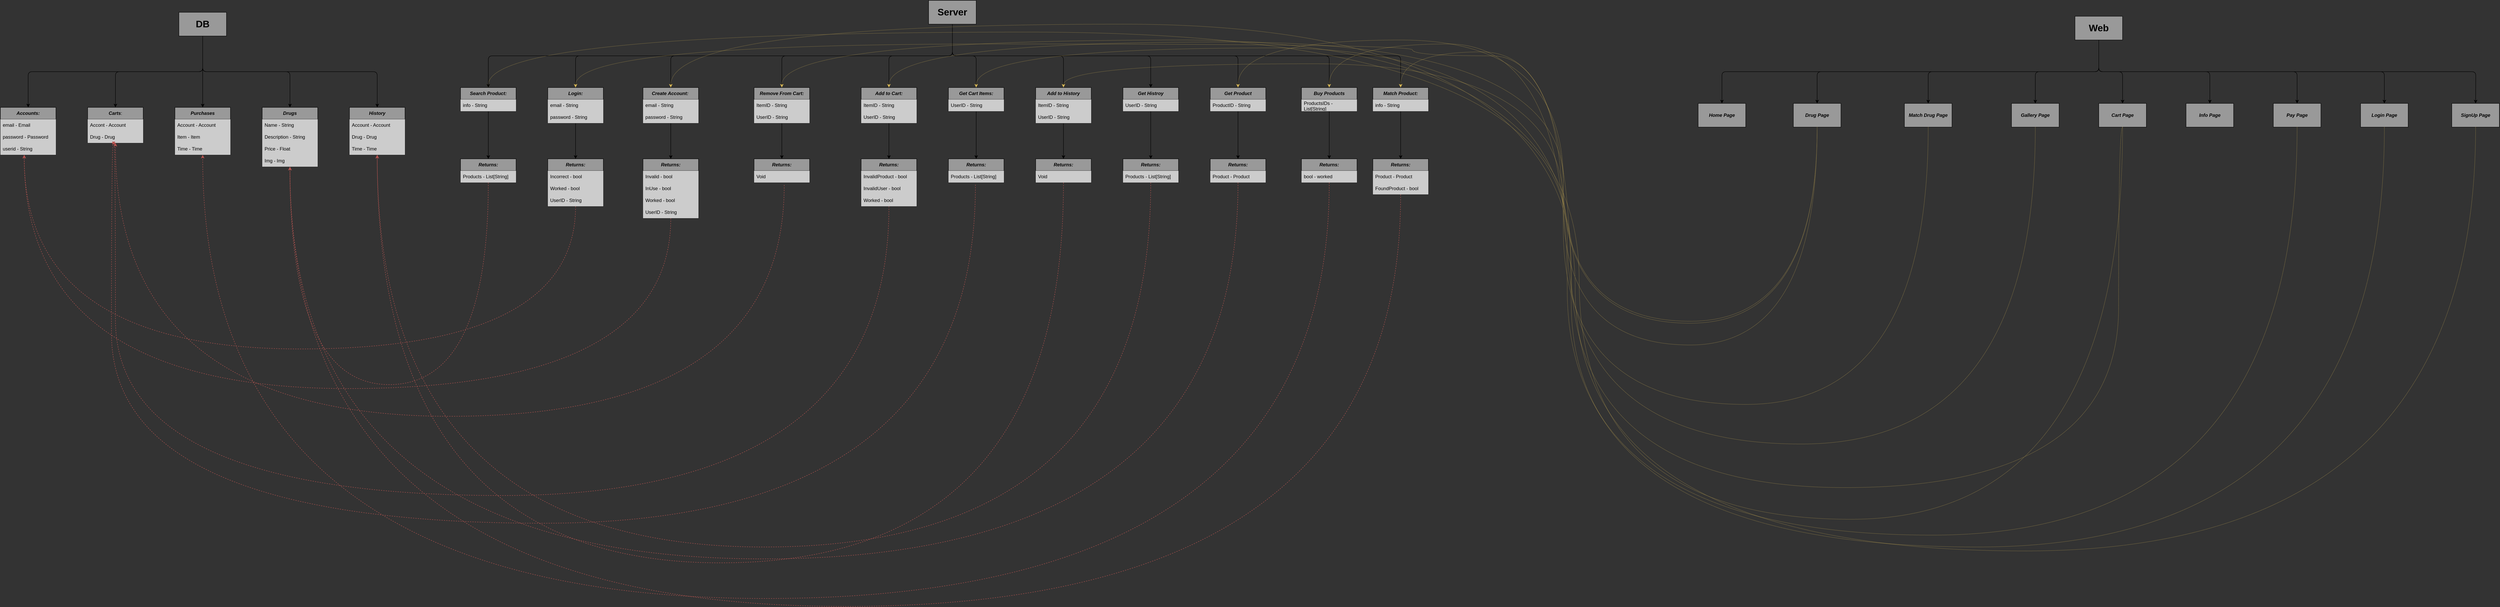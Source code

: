 <mxfile>
    <diagram id="8Sc09e7jmbgoqr3F-YoG" name="Page-1">
        <mxGraphModel dx="9307" dy="5593" grid="1" gridSize="10" guides="1" tooltips="1" connect="1" arrows="1" fold="1" page="0" pageScale="1" pageWidth="850" pageHeight="1100" background="#333333" math="0" shadow="0">
            <root>
                <mxCell id="0"/>
                <mxCell id="1" parent="0"/>
                <mxCell id="7" value="&lt;h1&gt;DB&lt;/h1&gt;" style="rounded=0;whiteSpace=wrap;html=1;fillColor=#999999;" vertex="1" parent="1">
                    <mxGeometry x="-530" y="-150" width="120" height="60" as="geometry"/>
                </mxCell>
                <mxCell id="8" value="" style="endArrow=classic;html=1;exitX=0.5;exitY=1;exitDx=0;exitDy=0;entryX=0.5;entryY=0;entryDx=0;entryDy=0;edgeStyle=orthogonalEdgeStyle;" edge="1" parent="1" source="7" target="21">
                    <mxGeometry width="50" height="50" relative="1" as="geometry">
                        <mxPoint x="-310" y="10" as="sourcePoint"/>
                        <mxPoint x="-30" y="90" as="targetPoint"/>
                    </mxGeometry>
                </mxCell>
                <mxCell id="10" value="" style="endArrow=classic;html=1;exitX=0.5;exitY=1;exitDx=0;exitDy=0;entryX=0.5;entryY=0;entryDx=0;entryDy=0;" edge="1" parent="1" source="7" target="29">
                    <mxGeometry width="50" height="50" relative="1" as="geometry">
                        <mxPoint x="-310" y="10" as="sourcePoint"/>
                        <mxPoint x="-470" y="90" as="targetPoint"/>
                    </mxGeometry>
                </mxCell>
                <mxCell id="11" value="" style="endArrow=classic;html=1;exitX=0.5;exitY=1;exitDx=0;exitDy=0;entryX=0.5;entryY=0;entryDx=0;entryDy=0;edgeStyle=orthogonalEdgeStyle;" edge="1" parent="1" source="7" target="33">
                    <mxGeometry width="50" height="50" relative="1" as="geometry">
                        <mxPoint x="-310" y="10" as="sourcePoint"/>
                        <mxPoint x="-690" y="90" as="targetPoint"/>
                    </mxGeometry>
                </mxCell>
                <mxCell id="12" value="" style="endArrow=classic;html=1;entryX=0.5;entryY=0;entryDx=0;entryDy=0;exitX=0.5;exitY=1;exitDx=0;exitDy=0;edgeStyle=orthogonalEdgeStyle;" edge="1" parent="1" source="7" target="17">
                    <mxGeometry width="50" height="50" relative="1" as="geometry">
                        <mxPoint x="-310" y="10" as="sourcePoint"/>
                        <mxPoint x="-910" y="90" as="targetPoint"/>
                    </mxGeometry>
                </mxCell>
                <mxCell id="17" value="&lt;b&gt;&lt;i&gt;Accounts:&lt;/i&gt;&lt;/b&gt;" style="swimlane;fontStyle=0;childLayout=stackLayout;horizontal=1;startSize=30;horizontalStack=0;resizeParent=1;resizeParentMax=0;resizeLast=0;collapsible=1;marginBottom=0;whiteSpace=wrap;html=1;fillColor=#999999;" vertex="1" parent="1">
                    <mxGeometry x="-980" y="90" width="140" height="120" as="geometry"/>
                </mxCell>
                <mxCell id="18" value="email - Email" style="text;strokeColor=none;fillColor=#CCCCCC;align=left;verticalAlign=middle;spacingLeft=4;spacingRight=4;overflow=hidden;points=[[0,0.5],[1,0.5]];portConstraint=eastwest;rotatable=0;whiteSpace=wrap;html=1;" vertex="1" parent="17">
                    <mxGeometry y="30" width="140" height="30" as="geometry"/>
                </mxCell>
                <mxCell id="19" value="password - Password" style="text;strokeColor=none;fillColor=#CCCCCC;align=left;verticalAlign=middle;spacingLeft=4;spacingRight=4;overflow=hidden;points=[[0,0.5],[1,0.5]];portConstraint=eastwest;rotatable=0;whiteSpace=wrap;html=1;" vertex="1" parent="17">
                    <mxGeometry y="60" width="140" height="30" as="geometry"/>
                </mxCell>
                <mxCell id="71" value="userid - String" style="text;strokeColor=none;fillColor=#CCCCCC;align=left;verticalAlign=middle;spacingLeft=4;spacingRight=4;overflow=hidden;points=[[0,0.5],[1,0.5]];portConstraint=eastwest;rotatable=0;whiteSpace=wrap;html=1;" vertex="1" parent="17">
                    <mxGeometry y="90" width="140" height="30" as="geometry"/>
                </mxCell>
                <mxCell id="21" value="&lt;b&gt;&lt;i&gt;History&lt;/i&gt;&lt;/b&gt;" style="swimlane;fontStyle=0;childLayout=stackLayout;horizontal=1;startSize=30;horizontalStack=0;resizeParent=1;resizeParentMax=0;resizeLast=0;collapsible=1;marginBottom=0;whiteSpace=wrap;html=1;fillColor=#999999;" vertex="1" parent="1">
                    <mxGeometry x="-100" y="90" width="140" height="120" as="geometry"/>
                </mxCell>
                <mxCell id="22" value="Account - Account" style="text;strokeColor=none;fillColor=#CCCCCC;align=left;verticalAlign=middle;spacingLeft=4;spacingRight=4;overflow=hidden;points=[[0,0.5],[1,0.5]];portConstraint=eastwest;rotatable=0;whiteSpace=wrap;html=1;" vertex="1" parent="21">
                    <mxGeometry y="30" width="140" height="30" as="geometry"/>
                </mxCell>
                <mxCell id="23" value="Drug - Drug" style="text;strokeColor=none;fillColor=#CCCCCC;align=left;verticalAlign=middle;spacingLeft=4;spacingRight=4;overflow=hidden;points=[[0,0.5],[1,0.5]];portConstraint=eastwest;rotatable=0;whiteSpace=wrap;html=1;" vertex="1" parent="21">
                    <mxGeometry y="60" width="140" height="30" as="geometry"/>
                </mxCell>
                <mxCell id="24" value="Time - Time" style="text;strokeColor=none;fillColor=#CCCCCC;align=left;verticalAlign=middle;spacingLeft=4;spacingRight=4;overflow=hidden;points=[[0,0.5],[1,0.5]];portConstraint=eastwest;rotatable=0;whiteSpace=wrap;html=1;" vertex="1" parent="21">
                    <mxGeometry y="90" width="140" height="30" as="geometry"/>
                </mxCell>
                <mxCell id="29" value="&lt;b&gt;&lt;i&gt;Purchases&lt;/i&gt;&lt;/b&gt;" style="swimlane;fontStyle=0;childLayout=stackLayout;horizontal=1;startSize=30;horizontalStack=0;resizeParent=1;resizeParentMax=0;resizeLast=0;collapsible=1;marginBottom=0;whiteSpace=wrap;html=1;fillColor=#999999;" vertex="1" parent="1">
                    <mxGeometry x="-540" y="90" width="140" height="120" as="geometry"/>
                </mxCell>
                <mxCell id="30" value="Account - Account" style="text;strokeColor=none;fillColor=#CCCCCC;align=left;verticalAlign=middle;spacingLeft=4;spacingRight=4;overflow=hidden;points=[[0,0.5],[1,0.5]];portConstraint=eastwest;rotatable=0;whiteSpace=wrap;html=1;" vertex="1" parent="29">
                    <mxGeometry y="30" width="140" height="30" as="geometry"/>
                </mxCell>
                <mxCell id="31" value="Item - Item" style="text;strokeColor=none;fillColor=#CCCCCC;align=left;verticalAlign=middle;spacingLeft=4;spacingRight=4;overflow=hidden;points=[[0,0.5],[1,0.5]];portConstraint=eastwest;rotatable=0;whiteSpace=wrap;html=1;" vertex="1" parent="29">
                    <mxGeometry y="60" width="140" height="30" as="geometry"/>
                </mxCell>
                <mxCell id="32" value="Time - Time" style="text;strokeColor=none;fillColor=#CCCCCC;align=left;verticalAlign=middle;spacingLeft=4;spacingRight=4;overflow=hidden;points=[[0,0.5],[1,0.5]];portConstraint=eastwest;rotatable=0;whiteSpace=wrap;html=1;" vertex="1" parent="29">
                    <mxGeometry y="90" width="140" height="30" as="geometry"/>
                </mxCell>
                <mxCell id="33" value="&lt;b&gt;&lt;i&gt;Carts&lt;/i&gt;&lt;/b&gt;:" style="swimlane;fontStyle=0;childLayout=stackLayout;horizontal=1;startSize=30;horizontalStack=0;resizeParent=1;resizeParentMax=0;resizeLast=0;collapsible=1;marginBottom=0;whiteSpace=wrap;html=1;fillColor=#999999;" vertex="1" parent="1">
                    <mxGeometry x="-760" y="90" width="140" height="90" as="geometry"/>
                </mxCell>
                <mxCell id="34" value="Accont - Account" style="text;strokeColor=none;fillColor=#CCCCCC;align=left;verticalAlign=middle;spacingLeft=4;spacingRight=4;overflow=hidden;points=[[0,0.5],[1,0.5]];portConstraint=eastwest;rotatable=0;whiteSpace=wrap;html=1;" vertex="1" parent="33">
                    <mxGeometry y="30" width="140" height="30" as="geometry"/>
                </mxCell>
                <mxCell id="35" value="Drug - Drug" style="text;strokeColor=none;fillColor=#CCCCCC;align=left;verticalAlign=middle;spacingLeft=4;spacingRight=4;overflow=hidden;points=[[0,0.5],[1,0.5]];portConstraint=eastwest;rotatable=0;whiteSpace=wrap;html=1;" vertex="1" parent="33">
                    <mxGeometry y="60" width="140" height="30" as="geometry"/>
                </mxCell>
                <mxCell id="37" value="" style="endArrow=classic;html=1;exitX=0.5;exitY=1;exitDx=0;exitDy=0;entryX=0.5;entryY=0;entryDx=0;entryDy=0;edgeStyle=orthogonalEdgeStyle;" edge="1" parent="1" source="7" target="25">
                    <mxGeometry width="50" height="50" relative="1" as="geometry">
                        <mxPoint x="-470" y="-90" as="sourcePoint"/>
                        <mxPoint x="-250" y="90" as="targetPoint"/>
                    </mxGeometry>
                </mxCell>
                <mxCell id="25" value="&lt;b&gt;&lt;i&gt;Drugs&lt;/i&gt;&lt;/b&gt;" style="swimlane;fontStyle=0;childLayout=stackLayout;horizontal=1;startSize=30;horizontalStack=0;resizeParent=1;resizeParentMax=0;resizeLast=0;collapsible=1;marginBottom=0;whiteSpace=wrap;html=1;fillColor=#999999;" vertex="1" parent="1">
                    <mxGeometry x="-320" y="90" width="140" height="150" as="geometry"/>
                </mxCell>
                <mxCell id="26" value="Name - String" style="text;strokeColor=none;fillColor=#CCCCCC;align=left;verticalAlign=middle;spacingLeft=4;spacingRight=4;overflow=hidden;points=[[0,0.5],[1,0.5]];portConstraint=eastwest;rotatable=0;whiteSpace=wrap;html=1;" vertex="1" parent="25">
                    <mxGeometry y="30" width="140" height="30" as="geometry"/>
                </mxCell>
                <mxCell id="38" value="Description - String" style="text;strokeColor=none;fillColor=#CCCCCC;align=left;verticalAlign=middle;spacingLeft=4;spacingRight=4;overflow=hidden;points=[[0,0.5],[1,0.5]];portConstraint=eastwest;rotatable=0;whiteSpace=wrap;html=1;" vertex="1" parent="25">
                    <mxGeometry y="60" width="140" height="30" as="geometry"/>
                </mxCell>
                <mxCell id="27" value="Price - Float" style="text;strokeColor=none;fillColor=#CCCCCC;align=left;verticalAlign=middle;spacingLeft=4;spacingRight=4;overflow=hidden;points=[[0,0.5],[1,0.5]];portConstraint=eastwest;rotatable=0;whiteSpace=wrap;html=1;" vertex="1" parent="25">
                    <mxGeometry y="90" width="140" height="30" as="geometry"/>
                </mxCell>
                <mxCell id="28" value="Img - Img" style="text;strokeColor=none;fillColor=#CCCCCC;align=left;verticalAlign=middle;spacingLeft=4;spacingRight=4;overflow=hidden;points=[[0,0.5],[1,0.5]];portConstraint=eastwest;rotatable=0;whiteSpace=wrap;html=1;" vertex="1" parent="25">
                    <mxGeometry y="120" width="140" height="30" as="geometry"/>
                </mxCell>
                <mxCell id="39" value="&lt;h1&gt;Server&lt;/h1&gt;" style="rounded=0;whiteSpace=wrap;html=1;fillColor=#999999;" vertex="1" parent="1">
                    <mxGeometry x="1360" y="-180" width="120" height="60" as="geometry"/>
                </mxCell>
                <mxCell id="40" value="" style="endArrow=classic;html=1;exitX=0.5;exitY=1;exitDx=0;exitDy=0;entryX=0.5;entryY=0;entryDx=0;entryDy=0;edgeStyle=orthogonalEdgeStyle;entryPerimeter=0;" edge="1" parent="1" source="39" target="118">
                    <mxGeometry width="50" height="50" relative="1" as="geometry">
                        <mxPoint x="1580" y="-20" as="sourcePoint"/>
                        <mxPoint x="1860" y="60" as="targetPoint"/>
                    </mxGeometry>
                </mxCell>
                <mxCell id="41" value="" style="endArrow=classic;html=1;exitX=0.5;exitY=1;exitDx=0;exitDy=0;entryX=0.5;entryY=0;entryDx=0;entryDy=0;edgeStyle=orthogonalEdgeStyle;" edge="1" parent="1" source="39" target="51">
                    <mxGeometry width="50" height="50" relative="1" as="geometry">
                        <mxPoint x="1580" y="-20" as="sourcePoint"/>
                        <mxPoint x="1420" y="60" as="targetPoint"/>
                    </mxGeometry>
                </mxCell>
                <mxCell id="42" value="" style="endArrow=classic;html=1;exitX=0.5;exitY=1;exitDx=0;exitDy=0;entryX=0.5;entryY=0;entryDx=0;entryDy=0;edgeStyle=orthogonalEdgeStyle;" edge="1" parent="1" source="39" target="55">
                    <mxGeometry width="50" height="50" relative="1" as="geometry">
                        <mxPoint x="1580" y="-20" as="sourcePoint"/>
                        <mxPoint x="1200" y="60" as="targetPoint"/>
                    </mxGeometry>
                </mxCell>
                <mxCell id="43" value="" style="endArrow=classic;html=1;entryX=0.5;entryY=0;entryDx=0;entryDy=0;exitX=0.5;exitY=1;exitDx=0;exitDy=0;edgeStyle=orthogonalEdgeStyle;" edge="1" parent="1" source="39" target="44">
                    <mxGeometry width="50" height="50" relative="1" as="geometry">
                        <mxPoint x="1580" y="-20" as="sourcePoint"/>
                        <mxPoint x="980" y="60" as="targetPoint"/>
                    </mxGeometry>
                </mxCell>
                <mxCell id="44" value="&lt;b&gt;&lt;i&gt;Login:&lt;/i&gt;&lt;/b&gt;" style="swimlane;fontStyle=0;childLayout=stackLayout;horizontal=1;startSize=30;horizontalStack=0;resizeParent=1;resizeParentMax=0;resizeLast=0;collapsible=1;marginBottom=0;whiteSpace=wrap;html=1;fillColor=#999999;" vertex="1" parent="1">
                    <mxGeometry x="400" y="40" width="140" height="90" as="geometry"/>
                </mxCell>
                <mxCell id="45" value="email -&amp;nbsp;&lt;span style=&quot;color: rgb(0, 0, 0);&quot;&gt;String&lt;/span&gt;" style="text;strokeColor=none;fillColor=#CCCCCC;align=left;verticalAlign=middle;spacingLeft=4;spacingRight=4;overflow=hidden;points=[[0,0.5],[1,0.5]];portConstraint=eastwest;rotatable=0;whiteSpace=wrap;html=1;" vertex="1" parent="44">
                    <mxGeometry y="30" width="140" height="30" as="geometry"/>
                </mxCell>
                <mxCell id="46" value="password -&amp;nbsp;&lt;span style=&quot;color: rgb(0, 0, 0);&quot;&gt;String&lt;/span&gt;" style="text;strokeColor=none;fillColor=#CCCCCC;align=left;verticalAlign=middle;spacingLeft=4;spacingRight=4;overflow=hidden;points=[[0,0.5],[1,0.5]];portConstraint=eastwest;rotatable=0;whiteSpace=wrap;html=1;" vertex="1" parent="44">
                    <mxGeometry y="60" width="140" height="30" as="geometry"/>
                </mxCell>
                <mxCell id="51" value="&lt;b&gt;&lt;i&gt;Add to Cart:&lt;/i&gt;&lt;/b&gt;" style="swimlane;fontStyle=0;childLayout=stackLayout;horizontal=1;startSize=30;horizontalStack=0;resizeParent=1;resizeParentMax=0;resizeLast=0;collapsible=1;marginBottom=0;whiteSpace=wrap;html=1;fillColor=#999999;" vertex="1" parent="1">
                    <mxGeometry x="1190" y="40" width="140" height="90" as="geometry"/>
                </mxCell>
                <mxCell id="52" value="ItemID - String" style="text;strokeColor=none;fillColor=#CCCCCC;align=left;verticalAlign=middle;spacingLeft=4;spacingRight=4;overflow=hidden;points=[[0,0.5],[1,0.5]];portConstraint=eastwest;rotatable=0;whiteSpace=wrap;html=1;" vertex="1" parent="51">
                    <mxGeometry y="30" width="140" height="30" as="geometry"/>
                </mxCell>
                <mxCell id="53" value="UserID -&amp;nbsp;&lt;span style=&quot;color: rgb(0, 0, 0);&quot;&gt;String&lt;/span&gt;" style="text;strokeColor=none;fillColor=#CCCCCC;align=left;verticalAlign=middle;spacingLeft=4;spacingRight=4;overflow=hidden;points=[[0,0.5],[1,0.5]];portConstraint=eastwest;rotatable=0;whiteSpace=wrap;html=1;" vertex="1" parent="51">
                    <mxGeometry y="60" width="140" height="30" as="geometry"/>
                </mxCell>
                <mxCell id="65" value="" style="edgeStyle=none;html=1;entryX=0.5;entryY=0;entryDx=0;entryDy=0;" edge="1" parent="1" source="55" target="66">
                    <mxGeometry relative="1" as="geometry">
                        <mxPoint x="690" y="230" as="targetPoint"/>
                    </mxGeometry>
                </mxCell>
                <mxCell id="55" value="&lt;b&gt;&lt;i&gt;Create Account:&amp;nbsp;&lt;br&gt;&lt;/i&gt;&lt;/b&gt;" style="swimlane;fontStyle=0;childLayout=stackLayout;horizontal=1;startSize=30;horizontalStack=0;resizeParent=1;resizeParentMax=0;resizeLast=0;collapsible=1;marginBottom=0;whiteSpace=wrap;html=1;fillColor=#999999;" vertex="1" parent="1">
                    <mxGeometry x="640" y="40" width="140" height="90" as="geometry"/>
                </mxCell>
                <mxCell id="56" value="email -&amp;nbsp;&lt;span style=&quot;color: rgb(0, 0, 0);&quot;&gt;String&lt;/span&gt;" style="text;strokeColor=none;fillColor=#CCCCCC;align=left;verticalAlign=middle;spacingLeft=4;spacingRight=4;overflow=hidden;points=[[0,0.5],[1,0.5]];portConstraint=eastwest;rotatable=0;whiteSpace=wrap;html=1;" vertex="1" parent="55">
                    <mxGeometry y="30" width="140" height="30" as="geometry"/>
                </mxCell>
                <mxCell id="57" value="password -&amp;nbsp;&lt;span style=&quot;color: rgb(0, 0, 0);&quot;&gt;String&lt;/span&gt;" style="text;strokeColor=none;fillColor=#CCCCCC;align=left;verticalAlign=middle;spacingLeft=4;spacingRight=4;overflow=hidden;points=[[0,0.5],[1,0.5]];portConstraint=eastwest;rotatable=0;whiteSpace=wrap;html=1;" vertex="1" parent="55">
                    <mxGeometry y="60" width="140" height="30" as="geometry"/>
                </mxCell>
                <mxCell id="58" value="" style="endArrow=classic;html=1;exitX=0.5;exitY=1;exitDx=0;exitDy=0;entryX=0.5;entryY=0;entryDx=0;entryDy=0;edgeStyle=orthogonalEdgeStyle;" edge="1" parent="1" source="39" target="84">
                    <mxGeometry width="50" height="50" relative="1" as="geometry">
                        <mxPoint x="1420" y="-120" as="sourcePoint"/>
                        <mxPoint x="1640" y="60" as="targetPoint"/>
                    </mxGeometry>
                </mxCell>
                <mxCell id="66" value="&lt;b&gt;&lt;i&gt;Returns:&lt;br&gt;&lt;/i&gt;&lt;/b&gt;" style="swimlane;fontStyle=0;childLayout=stackLayout;horizontal=1;startSize=30;horizontalStack=0;resizeParent=1;resizeParentMax=0;resizeLast=0;collapsible=1;marginBottom=0;whiteSpace=wrap;html=1;fillColor=#999999;" vertex="1" parent="1">
                    <mxGeometry x="640" y="220" width="140" height="150" as="geometry"/>
                </mxCell>
                <mxCell id="68" value="Invalid - bool" style="text;strokeColor=none;fillColor=#CCCCCC;align=left;verticalAlign=middle;spacingLeft=4;spacingRight=4;overflow=hidden;points=[[0,0.5],[1,0.5]];portConstraint=eastwest;rotatable=0;whiteSpace=wrap;html=1;" vertex="1" parent="66">
                    <mxGeometry y="30" width="140" height="30" as="geometry"/>
                </mxCell>
                <mxCell id="69" value="InUse - bool" style="text;strokeColor=none;fillColor=#CCCCCC;align=left;verticalAlign=middle;spacingLeft=4;spacingRight=4;overflow=hidden;points=[[0,0.5],[1,0.5]];portConstraint=eastwest;rotatable=0;whiteSpace=wrap;html=1;" vertex="1" parent="66">
                    <mxGeometry y="60" width="140" height="30" as="geometry"/>
                </mxCell>
                <mxCell id="67" value="Worked - bool" style="text;strokeColor=none;fillColor=#CCCCCC;align=left;verticalAlign=middle;spacingLeft=4;spacingRight=4;overflow=hidden;points=[[0,0.5],[1,0.5]];portConstraint=eastwest;rotatable=0;whiteSpace=wrap;html=1;" vertex="1" parent="66">
                    <mxGeometry y="90" width="140" height="30" as="geometry"/>
                </mxCell>
                <mxCell id="70" value="&lt;font style=&quot;color: rgb(0, 0, 0);&quot;&gt;UserID&lt;span style=&quot;background-color: transparent;&quot;&gt;&amp;nbsp;- String&lt;/span&gt;&lt;/font&gt;" style="text;strokeColor=none;fillColor=#CCCCCC;align=left;verticalAlign=middle;spacingLeft=4;spacingRight=4;overflow=hidden;points=[[0,0.5],[1,0.5]];portConstraint=eastwest;rotatable=0;whiteSpace=wrap;html=1;" vertex="1" parent="66">
                    <mxGeometry y="120" width="140" height="30" as="geometry"/>
                </mxCell>
                <mxCell id="72" value="" style="edgeStyle=none;html=1;exitX=0.5;exitY=1;exitDx=0;exitDy=0;entryX=0.5;entryY=0;entryDx=0;entryDy=0;" edge="1" parent="1" source="44" target="73">
                    <mxGeometry relative="1" as="geometry">
                        <mxPoint x="469.58" y="160" as="sourcePoint"/>
                        <mxPoint x="470" y="220" as="targetPoint"/>
                    </mxGeometry>
                </mxCell>
                <mxCell id="73" value="&lt;b&gt;&lt;i&gt;Returns:&lt;br&gt;&lt;/i&gt;&lt;/b&gt;" style="swimlane;fontStyle=0;childLayout=stackLayout;horizontal=1;startSize=30;horizontalStack=0;resizeParent=1;resizeParentMax=0;resizeLast=0;collapsible=1;marginBottom=0;whiteSpace=wrap;html=1;fillColor=#999999;" vertex="1" parent="1">
                    <mxGeometry x="400" y="220" width="140" height="120" as="geometry"/>
                </mxCell>
                <mxCell id="75" value="Incorrect - bool" style="text;strokeColor=none;fillColor=#CCCCCC;align=left;verticalAlign=middle;spacingLeft=4;spacingRight=4;overflow=hidden;points=[[0,0.5],[1,0.5]];portConstraint=eastwest;rotatable=0;whiteSpace=wrap;html=1;" vertex="1" parent="73">
                    <mxGeometry y="30" width="140" height="30" as="geometry"/>
                </mxCell>
                <mxCell id="76" value="Worked - bool" style="text;strokeColor=none;fillColor=#CCCCCC;align=left;verticalAlign=middle;spacingLeft=4;spacingRight=4;overflow=hidden;points=[[0,0.5],[1,0.5]];portConstraint=eastwest;rotatable=0;whiteSpace=wrap;html=1;" vertex="1" parent="73">
                    <mxGeometry y="60" width="140" height="30" as="geometry"/>
                </mxCell>
                <mxCell id="77" value="&lt;font style=&quot;color: rgb(0, 0, 0);&quot;&gt;UserID&lt;span style=&quot;background-color: transparent;&quot;&gt;&amp;nbsp;- String&lt;/span&gt;&lt;/font&gt;" style="text;strokeColor=none;fillColor=#CCCCCC;align=left;verticalAlign=middle;spacingLeft=4;spacingRight=4;overflow=hidden;points=[[0,0.5],[1,0.5]];portConstraint=eastwest;rotatable=0;whiteSpace=wrap;html=1;" vertex="1" parent="73">
                    <mxGeometry y="90" width="140" height="30" as="geometry"/>
                </mxCell>
                <mxCell id="78" value="&lt;b&gt;&lt;i&gt;Returns:&lt;br&gt;&lt;/i&gt;&lt;/b&gt;" style="swimlane;fontStyle=0;childLayout=stackLayout;horizontal=1;startSize=30;horizontalStack=0;resizeParent=1;resizeParentMax=0;resizeLast=0;collapsible=1;marginBottom=0;whiteSpace=wrap;html=1;fillColor=#999999;" vertex="1" parent="1">
                    <mxGeometry x="1190" y="220" width="140" height="120" as="geometry"/>
                </mxCell>
                <mxCell id="79" value="InvalidProduct - bool" style="text;strokeColor=none;fillColor=#CCCCCC;align=left;verticalAlign=middle;spacingLeft=4;spacingRight=4;overflow=hidden;points=[[0,0.5],[1,0.5]];portConstraint=eastwest;rotatable=0;whiteSpace=wrap;html=1;" vertex="1" parent="78">
                    <mxGeometry y="30" width="140" height="30" as="geometry"/>
                </mxCell>
                <mxCell id="80" value="&lt;span style=&quot;color: rgb(0, 0, 0);&quot;&gt;InvalidUser&amp;nbsp;&lt;/span&gt;- bool" style="text;strokeColor=none;fillColor=#CCCCCC;align=left;verticalAlign=middle;spacingLeft=4;spacingRight=4;overflow=hidden;points=[[0,0.5],[1,0.5]];portConstraint=eastwest;rotatable=0;whiteSpace=wrap;html=1;" vertex="1" parent="78">
                    <mxGeometry y="60" width="140" height="30" as="geometry"/>
                </mxCell>
                <mxCell id="81" value="Worked - bool" style="text;strokeColor=none;fillColor=#CCCCCC;align=left;verticalAlign=middle;spacingLeft=4;spacingRight=4;overflow=hidden;points=[[0,0.5],[1,0.5]];portConstraint=eastwest;rotatable=0;whiteSpace=wrap;html=1;" vertex="1" parent="78">
                    <mxGeometry y="90" width="140" height="30" as="geometry"/>
                </mxCell>
                <mxCell id="83" value="" style="endArrow=classic;html=1;entryX=0.5;entryY=0;entryDx=0;entryDy=0;" edge="1" parent="1" source="53" target="78">
                    <mxGeometry width="50" height="50" relative="1" as="geometry">
                        <mxPoint x="1250" y="132" as="sourcePoint"/>
                        <mxPoint x="1250" y="220" as="targetPoint"/>
                    </mxGeometry>
                </mxCell>
                <mxCell id="84" value="&lt;b&gt;&lt;i&gt;Add to History&lt;/i&gt;&lt;/b&gt;" style="swimlane;fontStyle=0;childLayout=stackLayout;horizontal=1;startSize=30;horizontalStack=0;resizeParent=1;resizeParentMax=0;resizeLast=0;collapsible=1;marginBottom=0;whiteSpace=wrap;html=1;fillColor=#999999;" vertex="1" parent="1">
                    <mxGeometry x="1630" y="40" width="140" height="90" as="geometry"/>
                </mxCell>
                <mxCell id="85" value="ItemID - String" style="text;strokeColor=none;fillColor=#CCCCCC;align=left;verticalAlign=middle;spacingLeft=4;spacingRight=4;overflow=hidden;points=[[0,0.5],[1,0.5]];portConstraint=eastwest;rotatable=0;whiteSpace=wrap;html=1;" vertex="1" parent="84">
                    <mxGeometry y="30" width="140" height="30" as="geometry"/>
                </mxCell>
                <mxCell id="86" value="UserID -&amp;nbsp;&lt;span style=&quot;color: rgb(0, 0, 0);&quot;&gt;String&lt;/span&gt;" style="text;strokeColor=none;fillColor=#CCCCCC;align=left;verticalAlign=middle;spacingLeft=4;spacingRight=4;overflow=hidden;points=[[0,0.5],[1,0.5]];portConstraint=eastwest;rotatable=0;whiteSpace=wrap;html=1;" vertex="1" parent="84">
                    <mxGeometry y="60" width="140" height="30" as="geometry"/>
                </mxCell>
                <mxCell id="91" value="" style="endArrow=classic;html=1;entryX=0.5;entryY=0;entryDx=0;entryDy=0;" edge="1" parent="1" source="86" target="92">
                    <mxGeometry width="50" height="50" relative="1" as="geometry">
                        <mxPoint x="1690" y="132" as="sourcePoint"/>
                        <mxPoint x="1700" y="220" as="targetPoint"/>
                    </mxGeometry>
                </mxCell>
                <mxCell id="92" value="&lt;b&gt;&lt;i&gt;Returns:&lt;br&gt;&lt;/i&gt;&lt;/b&gt;" style="swimlane;fontStyle=0;childLayout=stackLayout;horizontal=1;startSize=30;horizontalStack=0;resizeParent=1;resizeParentMax=0;resizeLast=0;collapsible=1;marginBottom=0;whiteSpace=wrap;html=1;fillColor=#999999;" vertex="1" parent="1">
                    <mxGeometry x="1630" y="220" width="140" height="60" as="geometry"/>
                </mxCell>
                <mxCell id="93" value="Void" style="text;strokeColor=none;fillColor=#CCCCCC;align=left;verticalAlign=middle;spacingLeft=4;spacingRight=4;overflow=hidden;points=[[0,0.5],[1,0.5]];portConstraint=eastwest;rotatable=0;whiteSpace=wrap;html=1;" vertex="1" parent="92">
                    <mxGeometry y="30" width="140" height="30" as="geometry"/>
                </mxCell>
                <mxCell id="96" value="&lt;b&gt;&lt;i&gt;Remove From Cart:&lt;/i&gt;&lt;/b&gt;" style="swimlane;fontStyle=0;childLayout=stackLayout;horizontal=1;startSize=30;horizontalStack=0;resizeParent=1;resizeParentMax=0;resizeLast=0;collapsible=1;marginBottom=0;whiteSpace=wrap;html=1;fillColor=#999999;" vertex="1" parent="1">
                    <mxGeometry x="920" y="40" width="140" height="90" as="geometry"/>
                </mxCell>
                <mxCell id="97" value="ItemID - String" style="text;strokeColor=none;fillColor=#CCCCCC;align=left;verticalAlign=middle;spacingLeft=4;spacingRight=4;overflow=hidden;points=[[0,0.5],[1,0.5]];portConstraint=eastwest;rotatable=0;whiteSpace=wrap;html=1;" vertex="1" parent="96">
                    <mxGeometry y="30" width="140" height="30" as="geometry"/>
                </mxCell>
                <mxCell id="98" value="UserID -&amp;nbsp;&lt;span style=&quot;color: rgb(0, 0, 0);&quot;&gt;String&lt;/span&gt;" style="text;strokeColor=none;fillColor=#CCCCCC;align=left;verticalAlign=middle;spacingLeft=4;spacingRight=4;overflow=hidden;points=[[0,0.5],[1,0.5]];portConstraint=eastwest;rotatable=0;whiteSpace=wrap;html=1;" vertex="1" parent="96">
                    <mxGeometry y="60" width="140" height="30" as="geometry"/>
                </mxCell>
                <mxCell id="99" value="&lt;b&gt;&lt;i&gt;Returns:&lt;br&gt;&lt;/i&gt;&lt;/b&gt;" style="swimlane;fontStyle=0;childLayout=stackLayout;horizontal=1;startSize=30;horizontalStack=0;resizeParent=1;resizeParentMax=0;resizeLast=0;collapsible=1;marginBottom=0;whiteSpace=wrap;html=1;fillColor=#999999;" vertex="1" parent="1">
                    <mxGeometry x="920" y="220" width="140" height="60" as="geometry"/>
                </mxCell>
                <mxCell id="100" value="Void" style="text;strokeColor=none;fillColor=#CCCCCC;align=left;verticalAlign=middle;spacingLeft=4;spacingRight=4;overflow=hidden;points=[[0,0.5],[1,0.5]];portConstraint=eastwest;rotatable=0;whiteSpace=wrap;html=1;" vertex="1" parent="99">
                    <mxGeometry y="30" width="140" height="30" as="geometry"/>
                </mxCell>
                <mxCell id="103" value="" style="endArrow=classic;html=1;entryX=0.5;entryY=0;entryDx=0;entryDy=0;" edge="1" parent="1" source="98" target="99">
                    <mxGeometry width="50" height="50" relative="1" as="geometry">
                        <mxPoint x="980" y="132" as="sourcePoint"/>
                        <mxPoint x="980" y="220" as="targetPoint"/>
                    </mxGeometry>
                </mxCell>
                <mxCell id="104" value="" style="endArrow=classic;html=1;exitX=0.5;exitY=1;exitDx=0;exitDy=0;entryX=0.5;entryY=0;entryDx=0;entryDy=0;edgeStyle=orthogonalEdgeStyle;" edge="1" parent="1" source="39" target="96">
                    <mxGeometry width="50" height="50" relative="1" as="geometry">
                        <mxPoint x="1320" y="270" as="sourcePoint"/>
                        <mxPoint x="1370" y="220" as="targetPoint"/>
                    </mxGeometry>
                </mxCell>
                <mxCell id="105" value="&lt;b&gt;&lt;i&gt;Get Cart Items:&lt;/i&gt;&lt;/b&gt;" style="swimlane;fontStyle=0;childLayout=stackLayout;horizontal=1;startSize=30;horizontalStack=0;resizeParent=1;resizeParentMax=0;resizeLast=0;collapsible=1;marginBottom=0;whiteSpace=wrap;html=1;fillColor=#999999;" vertex="1" parent="1">
                    <mxGeometry x="1410" y="40" width="140" height="60" as="geometry"/>
                </mxCell>
                <mxCell id="107" value="UserID -&amp;nbsp;&lt;span style=&quot;color: rgb(0, 0, 0);&quot;&gt;String&lt;/span&gt;" style="text;strokeColor=none;fillColor=#CCCCCC;align=left;verticalAlign=middle;spacingLeft=4;spacingRight=4;overflow=hidden;points=[[0,0.5],[1,0.5]];portConstraint=eastwest;rotatable=0;whiteSpace=wrap;html=1;" vertex="1" parent="105">
                    <mxGeometry y="30" width="140" height="30" as="geometry"/>
                </mxCell>
                <mxCell id="108" value="&lt;b&gt;&lt;i&gt;Returns:&lt;br&gt;&lt;/i&gt;&lt;/b&gt;" style="swimlane;fontStyle=0;childLayout=stackLayout;horizontal=1;startSize=30;horizontalStack=0;resizeParent=1;resizeParentMax=0;resizeLast=0;collapsible=1;marginBottom=0;whiteSpace=wrap;html=1;fillColor=#999999;" vertex="1" parent="1">
                    <mxGeometry x="1410" y="220" width="140" height="60" as="geometry"/>
                </mxCell>
                <mxCell id="111" value="Products - List[String]" style="text;strokeColor=none;fillColor=#CCCCCC;align=left;verticalAlign=middle;spacingLeft=4;spacingRight=4;overflow=hidden;points=[[0,0.5],[1,0.5]];portConstraint=eastwest;rotatable=0;whiteSpace=wrap;html=1;" vertex="1" parent="108">
                    <mxGeometry y="30" width="140" height="30" as="geometry"/>
                </mxCell>
                <mxCell id="112" value="" style="endArrow=classic;html=1;entryX=0.5;entryY=0;entryDx=0;entryDy=0;" edge="1" parent="1" source="107" target="108">
                    <mxGeometry width="50" height="50" relative="1" as="geometry">
                        <mxPoint x="1470" y="132" as="sourcePoint"/>
                        <mxPoint x="1470" y="220" as="targetPoint"/>
                    </mxGeometry>
                </mxCell>
                <mxCell id="117" value="" style="endArrow=classic;html=1;exitX=0.5;exitY=1;exitDx=0;exitDy=0;entryX=0.5;entryY=0;entryDx=0;entryDy=0;edgeStyle=orthogonalEdgeStyle;" edge="1" parent="1" source="39" target="105">
                    <mxGeometry width="50" height="50" relative="1" as="geometry">
                        <mxPoint x="1100" y="330" as="sourcePoint"/>
                        <mxPoint x="1150" y="280" as="targetPoint"/>
                    </mxGeometry>
                </mxCell>
                <mxCell id="118" value="&lt;b&gt;&lt;i&gt;Get Histroy&lt;/i&gt;&lt;/b&gt;" style="swimlane;fontStyle=0;childLayout=stackLayout;horizontal=1;startSize=30;horizontalStack=0;resizeParent=1;resizeParentMax=0;resizeLast=0;collapsible=1;marginBottom=0;whiteSpace=wrap;html=1;fillColor=#999999;" vertex="1" parent="1">
                    <mxGeometry x="1850" y="40" width="140" height="60" as="geometry"/>
                </mxCell>
                <mxCell id="120" value="UserID -&amp;nbsp;&lt;span style=&quot;color: rgb(0, 0, 0);&quot;&gt;String&lt;/span&gt;" style="text;strokeColor=none;fillColor=#CCCCCC;align=left;verticalAlign=middle;spacingLeft=4;spacingRight=4;overflow=hidden;points=[[0,0.5],[1,0.5]];portConstraint=eastwest;rotatable=0;whiteSpace=wrap;html=1;" vertex="1" parent="118">
                    <mxGeometry y="30" width="140" height="30" as="geometry"/>
                </mxCell>
                <mxCell id="121" value="" style="endArrow=classic;html=1;entryX=0.5;entryY=0;entryDx=0;entryDy=0;" edge="1" parent="1" source="120" target="122">
                    <mxGeometry width="50" height="50" relative="1" as="geometry">
                        <mxPoint x="1910" y="132" as="sourcePoint"/>
                        <mxPoint x="1920" y="220" as="targetPoint"/>
                    </mxGeometry>
                </mxCell>
                <mxCell id="122" value="&lt;b&gt;&lt;i&gt;Returns:&lt;br&gt;&lt;/i&gt;&lt;/b&gt;" style="swimlane;fontStyle=0;childLayout=stackLayout;horizontal=1;startSize=30;horizontalStack=0;resizeParent=1;resizeParentMax=0;resizeLast=0;collapsible=1;marginBottom=0;whiteSpace=wrap;html=1;fillColor=#999999;" vertex="1" parent="1">
                    <mxGeometry x="1850" y="220" width="140" height="60" as="geometry"/>
                </mxCell>
                <mxCell id="123" value="&lt;span style=&quot;color: rgb(0, 0, 0);&quot;&gt;Products - List[String]&lt;/span&gt;" style="text;strokeColor=none;fillColor=#CCCCCC;align=left;verticalAlign=middle;spacingLeft=4;spacingRight=4;overflow=hidden;points=[[0,0.5],[1,0.5]];portConstraint=eastwest;rotatable=0;whiteSpace=wrap;html=1;" vertex="1" parent="122">
                    <mxGeometry y="30" width="140" height="30" as="geometry"/>
                </mxCell>
                <mxCell id="124" value="&lt;b&gt;&lt;i&gt;Get Product&lt;/i&gt;&lt;/b&gt;" style="swimlane;fontStyle=0;childLayout=stackLayout;horizontal=1;startSize=30;horizontalStack=0;resizeParent=1;resizeParentMax=0;resizeLast=0;collapsible=1;marginBottom=0;whiteSpace=wrap;html=1;fillColor=#999999;" vertex="1" parent="1">
                    <mxGeometry x="2070" y="40" width="140" height="60" as="geometry"/>
                </mxCell>
                <mxCell id="125" value="ProductID - String" style="text;strokeColor=none;fillColor=#CCCCCC;align=left;verticalAlign=middle;spacingLeft=4;spacingRight=4;overflow=hidden;points=[[0,0.5],[1,0.5]];portConstraint=eastwest;rotatable=0;whiteSpace=wrap;html=1;" vertex="1" parent="124">
                    <mxGeometry y="30" width="140" height="30" as="geometry"/>
                </mxCell>
                <mxCell id="126" value="" style="endArrow=classic;html=1;entryX=0.5;entryY=0;entryDx=0;entryDy=0;" edge="1" parent="1" source="125" target="127">
                    <mxGeometry width="50" height="50" relative="1" as="geometry">
                        <mxPoint x="2130" y="132" as="sourcePoint"/>
                        <mxPoint x="2140" y="220" as="targetPoint"/>
                    </mxGeometry>
                </mxCell>
                <mxCell id="127" value="&lt;b&gt;&lt;i&gt;Returns:&lt;br&gt;&lt;/i&gt;&lt;/b&gt;" style="swimlane;fontStyle=0;childLayout=stackLayout;horizontal=1;startSize=30;horizontalStack=0;resizeParent=1;resizeParentMax=0;resizeLast=0;collapsible=1;marginBottom=0;whiteSpace=wrap;html=1;fillColor=#999999;" vertex="1" parent="1">
                    <mxGeometry x="2070" y="220" width="140" height="60" as="geometry"/>
                </mxCell>
                <mxCell id="128" value="&lt;span style=&quot;color: rgb(0, 0, 0);&quot;&gt;Product - Product&lt;/span&gt;" style="text;strokeColor=none;fillColor=#CCCCCC;align=left;verticalAlign=middle;spacingLeft=4;spacingRight=4;overflow=hidden;points=[[0,0.5],[1,0.5]];portConstraint=eastwest;rotatable=0;whiteSpace=wrap;html=1;" vertex="1" parent="127">
                    <mxGeometry y="30" width="140" height="30" as="geometry"/>
                </mxCell>
                <mxCell id="129" value="" style="endArrow=classic;html=1;entryX=0.5;entryY=0;entryDx=0;entryDy=0;exitX=0.5;exitY=1;exitDx=0;exitDy=0;edgeStyle=orthogonalEdgeStyle;" edge="1" parent="1" source="39" target="124">
                    <mxGeometry width="50" height="50" relative="1" as="geometry">
                        <mxPoint x="1560" y="220" as="sourcePoint"/>
                        <mxPoint x="1610" y="170" as="targetPoint"/>
                    </mxGeometry>
                </mxCell>
                <mxCell id="130" value="&lt;b&gt;&lt;i&gt;Buy Products&lt;/i&gt;&lt;/b&gt;" style="swimlane;fontStyle=0;childLayout=stackLayout;horizontal=1;startSize=30;horizontalStack=0;resizeParent=1;resizeParentMax=0;resizeLast=0;collapsible=1;marginBottom=0;whiteSpace=wrap;html=1;fillColor=#999999;" vertex="1" parent="1">
                    <mxGeometry x="2300" y="40" width="140" height="60" as="geometry"/>
                </mxCell>
                <mxCell id="131" value="ProductsIDs - List[String]" style="text;strokeColor=none;fillColor=#CCCCCC;align=left;verticalAlign=middle;spacingLeft=4;spacingRight=4;overflow=hidden;points=[[0,0.5],[1,0.5]];portConstraint=eastwest;rotatable=0;whiteSpace=wrap;html=1;" vertex="1" parent="130">
                    <mxGeometry y="30" width="140" height="30" as="geometry"/>
                </mxCell>
                <mxCell id="132" value="" style="endArrow=classic;html=1;entryX=0.5;entryY=0;entryDx=0;entryDy=0;" edge="1" parent="1" source="131" target="133">
                    <mxGeometry width="50" height="50" relative="1" as="geometry">
                        <mxPoint x="2360" y="132" as="sourcePoint"/>
                        <mxPoint x="2370" y="220" as="targetPoint"/>
                    </mxGeometry>
                </mxCell>
                <mxCell id="133" value="&lt;b&gt;&lt;i&gt;Returns:&lt;br&gt;&lt;/i&gt;&lt;/b&gt;" style="swimlane;fontStyle=0;childLayout=stackLayout;horizontal=1;startSize=30;horizontalStack=0;resizeParent=1;resizeParentMax=0;resizeLast=0;collapsible=1;marginBottom=0;whiteSpace=wrap;html=1;fillColor=#999999;" vertex="1" parent="1">
                    <mxGeometry x="2300" y="220" width="140" height="60" as="geometry"/>
                </mxCell>
                <mxCell id="134" value="&lt;span style=&quot;color: rgb(0, 0, 0);&quot;&gt;bool - worked&lt;/span&gt;" style="text;strokeColor=none;fillColor=#CCCCCC;align=left;verticalAlign=middle;spacingLeft=4;spacingRight=4;overflow=hidden;points=[[0,0.5],[1,0.5]];portConstraint=eastwest;rotatable=0;whiteSpace=wrap;html=1;" vertex="1" parent="133">
                    <mxGeometry y="30" width="140" height="30" as="geometry"/>
                </mxCell>
                <mxCell id="135" value="" style="endArrow=classic;html=1;entryX=0.5;entryY=0;entryDx=0;entryDy=0;exitX=0.5;exitY=1;exitDx=0;exitDy=0;edgeStyle=orthogonalEdgeStyle;" edge="1" parent="1" source="39" target="130">
                    <mxGeometry width="50" height="50" relative="1" as="geometry">
                        <mxPoint x="2520" y="430" as="sourcePoint"/>
                        <mxPoint x="2570" y="380" as="targetPoint"/>
                    </mxGeometry>
                </mxCell>
                <mxCell id="136" value="" style="endArrow=classic;html=1;dashed=1;edgeStyle=orthogonalEdgeStyle;curved=1;exitX=0.5;exitY=1;exitDx=0;exitDy=0;entryX=0.429;entryY=1;entryDx=0;entryDy=0;entryPerimeter=0;fillColor=#f8cecc;strokeColor=#b85450;" edge="1" parent="1" source="73" target="71">
                    <mxGeometry width="50" height="50" relative="1" as="geometry">
                        <mxPoint x="170" y="430" as="sourcePoint"/>
                        <mxPoint x="290" y="530" as="targetPoint"/>
                        <Array as="points">
                            <mxPoint x="470" y="700"/>
                            <mxPoint x="-920" y="700"/>
                        </Array>
                    </mxGeometry>
                </mxCell>
                <mxCell id="137" value="" style="endArrow=classic;html=1;dashed=1;edgeStyle=orthogonalEdgeStyle;curved=1;exitX=0.5;exitY=1;exitDx=0;exitDy=0;entryX=0.429;entryY=1;entryDx=0;entryDy=0;entryPerimeter=0;fillColor=#f8cecc;strokeColor=#b85450;" edge="1" parent="1" source="66" target="71">
                    <mxGeometry width="50" height="50" relative="1" as="geometry">
                        <mxPoint x="640" y="440" as="sourcePoint"/>
                        <mxPoint x="-750" y="310" as="targetPoint"/>
                        <Array as="points">
                            <mxPoint x="710" y="800"/>
                            <mxPoint x="-920" y="800"/>
                        </Array>
                    </mxGeometry>
                </mxCell>
                <mxCell id="138" value="" style="endArrow=classic;html=1;dashed=1;edgeStyle=orthogonalEdgeStyle;curved=1;exitX=0.543;exitY=1.2;exitDx=0;exitDy=0;entryX=0.5;entryY=1;entryDx=0;entryDy=0;fillColor=#f8cecc;strokeColor=#b85450;exitPerimeter=0;" edge="1" parent="1" source="100" target="33">
                    <mxGeometry width="50" height="50" relative="1" as="geometry">
                        <mxPoint x="910" y="510" as="sourcePoint"/>
                        <mxPoint x="-480" y="380" as="targetPoint"/>
                        <Array as="points">
                            <mxPoint x="996" y="870"/>
                            <mxPoint x="-690" y="870"/>
                        </Array>
                    </mxGeometry>
                </mxCell>
                <mxCell id="139" value="" style="endArrow=classic;html=1;dashed=1;edgeStyle=orthogonalEdgeStyle;curved=1;exitX=0.5;exitY=1;exitDx=0;exitDy=0;fillColor=#f8cecc;strokeColor=#b85450;" edge="1" parent="1" source="78">
                    <mxGeometry width="50" height="50" relative="1" as="geometry">
                        <mxPoint x="1286" y="486" as="sourcePoint"/>
                        <mxPoint x="-700" y="180" as="targetPoint"/>
                        <Array as="points">
                            <mxPoint x="1260" y="1070"/>
                            <mxPoint x="-690" y="1070"/>
                            <mxPoint x="-690" y="180"/>
                        </Array>
                    </mxGeometry>
                </mxCell>
                <mxCell id="140" value="" style="endArrow=classic;html=1;dashed=1;edgeStyle=orthogonalEdgeStyle;curved=1;exitX=0.486;exitY=1.178;exitDx=0;exitDy=0;fillColor=#f8cecc;strokeColor=#b85450;exitPerimeter=0;entryX=0.507;entryY=1;entryDx=0;entryDy=0;entryPerimeter=0;" edge="1" parent="1" source="111" target="35">
                    <mxGeometry width="50" height="50" relative="1" as="geometry">
                        <mxPoint x="1580" y="410" as="sourcePoint"/>
                        <mxPoint x="-380" y="250" as="targetPoint"/>
                        <Array as="points">
                            <mxPoint x="1478" y="1140"/>
                            <mxPoint x="-700" y="1140"/>
                            <mxPoint x="-700" y="180"/>
                        </Array>
                    </mxGeometry>
                </mxCell>
                <mxCell id="141" value="" style="endArrow=classic;html=1;dashed=1;edgeStyle=orthogonalEdgeStyle;curved=1;exitX=0.5;exitY=1;exitDx=0;exitDy=0;fillColor=#f8cecc;strokeColor=#b85450;entryX=0.5;entryY=1;entryDx=0;entryDy=0;" edge="1" parent="1" source="122" target="21">
                    <mxGeometry width="50" height="50" relative="1" as="geometry">
                        <mxPoint x="2100" y="360" as="sourcePoint"/>
                        <mxPoint x="-39" y="240" as="targetPoint"/>
                        <Array as="points">
                            <mxPoint x="1920" y="1200"/>
                            <mxPoint x="-30" y="1200"/>
                        </Array>
                    </mxGeometry>
                </mxCell>
                <mxCell id="142" value="" style="endArrow=classic;html=1;dashed=1;edgeStyle=orthogonalEdgeStyle;curved=1;exitX=0.5;exitY=1;exitDx=0;exitDy=0;fillColor=#f8cecc;strokeColor=#b85450;entryX=0.5;entryY=1;entryDx=0;entryDy=0;" edge="1" parent="1" source="92" target="21">
                    <mxGeometry width="50" height="50" relative="1" as="geometry">
                        <mxPoint x="1730" y="290" as="sourcePoint"/>
                        <mxPoint x="-200" y="250" as="targetPoint"/>
                        <Array as="points">
                            <mxPoint x="1700" y="1240"/>
                            <mxPoint x="-30" y="1240"/>
                        </Array>
                    </mxGeometry>
                </mxCell>
                <mxCell id="143" value="" style="endArrow=classic;html=1;dashed=1;edgeStyle=orthogonalEdgeStyle;curved=1;exitX=0.5;exitY=1;exitDx=0;exitDy=0;fillColor=#f8cecc;strokeColor=#b85450;entryX=0.5;entryY=1;entryDx=0;entryDy=0;" edge="1" parent="1" source="127" target="25">
                    <mxGeometry width="50" height="50" relative="1" as="geometry">
                        <mxPoint x="2070" y="310" as="sourcePoint"/>
                        <mxPoint x="120" y="240" as="targetPoint"/>
                        <Array as="points">
                            <mxPoint x="2140" y="1230"/>
                            <mxPoint x="-250" y="1230"/>
                        </Array>
                    </mxGeometry>
                </mxCell>
                <mxCell id="144" value="" style="endArrow=classic;html=1;dashed=1;edgeStyle=orthogonalEdgeStyle;curved=1;exitX=0.5;exitY=1;exitDx=0;exitDy=0;fillColor=#f8cecc;strokeColor=#b85450;entryX=0.5;entryY=1;entryDx=0;entryDy=0;" edge="1" parent="1" source="133" target="29">
                    <mxGeometry width="50" height="50" relative="1" as="geometry">
                        <mxPoint x="2390" y="380" as="sourcePoint"/>
                        <mxPoint y="340" as="targetPoint"/>
                        <Array as="points">
                            <mxPoint x="2370" y="1330"/>
                            <mxPoint x="-470" y="1330"/>
                        </Array>
                    </mxGeometry>
                </mxCell>
                <mxCell id="145" value="&lt;h1&gt;Web&lt;/h1&gt;" style="rounded=0;whiteSpace=wrap;html=1;fillColor=#999999;" vertex="1" parent="1">
                    <mxGeometry x="4250" y="-140" width="120" height="60" as="geometry"/>
                </mxCell>
                <mxCell id="146" value="" style="endArrow=classic;html=1;exitX=0.5;exitY=1;exitDx=0;exitDy=0;edgeStyle=orthogonalEdgeStyle;" edge="1" parent="1" source="145" target="226">
                    <mxGeometry width="50" height="50" relative="1" as="geometry">
                        <mxPoint x="4470" y="20" as="sourcePoint"/>
                        <mxPoint x="4810" y="80" as="targetPoint"/>
                    </mxGeometry>
                </mxCell>
                <mxCell id="147" value="" style="endArrow=classic;html=1;exitX=0.5;exitY=1;exitDx=0;exitDy=0;entryX=0.5;entryY=0;entryDx=0;entryDy=0;edgeStyle=orthogonalEdgeStyle;" edge="1" parent="1" source="145" target="220">
                    <mxGeometry width="50" height="50" relative="1" as="geometry">
                        <mxPoint x="4470" y="20" as="sourcePoint"/>
                        <mxPoint x="4150" y="80" as="targetPoint"/>
                    </mxGeometry>
                </mxCell>
                <mxCell id="148" value="" style="endArrow=classic;html=1;exitX=0.5;exitY=1;exitDx=0;exitDy=0;edgeStyle=orthogonalEdgeStyle;" edge="1" parent="1" source="145" target="222">
                    <mxGeometry width="50" height="50" relative="1" as="geometry">
                        <mxPoint x="4470" y="20" as="sourcePoint"/>
                        <mxPoint x="3600" y="80" as="targetPoint"/>
                    </mxGeometry>
                </mxCell>
                <mxCell id="149" value="" style="endArrow=classic;html=1;exitX=0.5;exitY=1;exitDx=0;exitDy=0;edgeStyle=orthogonalEdgeStyle;entryX=0.5;entryY=0;entryDx=0;entryDy=0;" edge="1" parent="1" source="145" target="212">
                    <mxGeometry width="50" height="50" relative="1" as="geometry">
                        <mxPoint x="4339" y="-130" as="sourcePoint"/>
                        <mxPoint x="3399.0" y="30" as="targetPoint"/>
                        <Array as="points">
                            <mxPoint x="4310"/>
                            <mxPoint x="3360"/>
                        </Array>
                    </mxGeometry>
                </mxCell>
                <mxCell id="160" value="" style="endArrow=classic;html=1;exitX=0.5;exitY=1;exitDx=0;exitDy=0;entryX=0.5;entryY=0;entryDx=0;entryDy=0;edgeStyle=orthogonalEdgeStyle;" edge="1" parent="1" source="145" target="225">
                    <mxGeometry width="50" height="50" relative="1" as="geometry">
                        <mxPoint x="4310" y="-80" as="sourcePoint"/>
                        <mxPoint x="4590" y="80" as="targetPoint"/>
                    </mxGeometry>
                </mxCell>
                <mxCell id="188" value="" style="endArrow=classic;html=1;exitX=0.5;exitY=1;exitDx=0;exitDy=0;edgeStyle=orthogonalEdgeStyle;" edge="1" parent="1" source="145" target="221">
                    <mxGeometry width="50" height="50" relative="1" as="geometry">
                        <mxPoint x="4210" y="310" as="sourcePoint"/>
                        <mxPoint x="3880" y="80" as="targetPoint"/>
                    </mxGeometry>
                </mxCell>
                <mxCell id="194" value="" style="endArrow=classic;html=1;exitX=0.5;exitY=1;exitDx=0;exitDy=0;edgeStyle=orthogonalEdgeStyle;" edge="1" parent="1" source="145" target="224">
                    <mxGeometry width="50" height="50" relative="1" as="geometry">
                        <mxPoint x="3990" y="370" as="sourcePoint"/>
                        <mxPoint x="4370" y="80" as="targetPoint"/>
                    </mxGeometry>
                </mxCell>
                <mxCell id="205" value="" style="endArrow=classic;html=1;exitX=0.5;exitY=1;exitDx=0;exitDy=0;edgeStyle=orthogonalEdgeStyle;" edge="1" parent="1" source="145" target="228">
                    <mxGeometry width="50" height="50" relative="1" as="geometry">
                        <mxPoint x="4450" y="260" as="sourcePoint"/>
                        <mxPoint x="5030" y="80" as="targetPoint"/>
                    </mxGeometry>
                </mxCell>
                <mxCell id="211" value="" style="endArrow=classic;html=1;entryX=0.5;entryY=0;entryDx=0;entryDy=0;exitX=0.5;exitY=1;exitDx=0;exitDy=0;edgeStyle=orthogonalEdgeStyle;" edge="1" parent="1" source="145">
                    <mxGeometry width="50" height="50" relative="1" as="geometry">
                        <mxPoint x="5410" y="470" as="sourcePoint"/>
                        <mxPoint x="5260" y="80" as="targetPoint"/>
                    </mxGeometry>
                </mxCell>
                <mxCell id="212" value="&lt;b&gt;&lt;i&gt;Home Page&lt;/i&gt;&lt;/b&gt;" style="rounded=0;whiteSpace=wrap;html=1;fillColor=#999999;" vertex="1" parent="1">
                    <mxGeometry x="3300" y="80" width="120" height="60" as="geometry"/>
                </mxCell>
                <mxCell id="213" value="&lt;b&gt;&lt;i&gt;Match Product:&lt;/i&gt;&lt;/b&gt;" style="swimlane;fontStyle=0;childLayout=stackLayout;horizontal=1;startSize=30;horizontalStack=0;resizeParent=1;resizeParentMax=0;resizeLast=0;collapsible=1;marginBottom=0;whiteSpace=wrap;html=1;fillColor=#999999;" vertex="1" parent="1">
                    <mxGeometry x="2480" y="40" width="140" height="60" as="geometry"/>
                </mxCell>
                <mxCell id="214" value="info - String" style="text;strokeColor=none;fillColor=#CCCCCC;align=left;verticalAlign=middle;spacingLeft=4;spacingRight=4;overflow=hidden;points=[[0,0.5],[1,0.5]];portConstraint=eastwest;rotatable=0;whiteSpace=wrap;html=1;" vertex="1" parent="213">
                    <mxGeometry y="30" width="140" height="30" as="geometry"/>
                </mxCell>
                <mxCell id="215" value="" style="endArrow=classic;html=1;entryX=0.5;entryY=0;entryDx=0;entryDy=0;" edge="1" parent="1" source="214" target="216">
                    <mxGeometry width="50" height="50" relative="1" as="geometry">
                        <mxPoint x="2540" y="132" as="sourcePoint"/>
                        <mxPoint x="2550" y="220" as="targetPoint"/>
                    </mxGeometry>
                </mxCell>
                <mxCell id="216" value="&lt;b&gt;&lt;i&gt;Returns:&lt;br&gt;&lt;/i&gt;&lt;/b&gt;" style="swimlane;fontStyle=0;childLayout=stackLayout;horizontal=1;startSize=30;horizontalStack=0;resizeParent=1;resizeParentMax=0;resizeLast=0;collapsible=1;marginBottom=0;whiteSpace=wrap;html=1;fillColor=#999999;" vertex="1" parent="1">
                    <mxGeometry x="2480" y="220" width="140" height="90" as="geometry"/>
                </mxCell>
                <mxCell id="217" value="Product - Product" style="text;strokeColor=none;fillColor=#CCCCCC;align=left;verticalAlign=middle;spacingLeft=4;spacingRight=4;overflow=hidden;points=[[0,0.5],[1,0.5]];portConstraint=eastwest;rotatable=0;whiteSpace=wrap;html=1;" vertex="1" parent="216">
                    <mxGeometry y="30" width="140" height="30" as="geometry"/>
                </mxCell>
                <mxCell id="218" value="&lt;span style=&quot;color: rgb(0, 0, 0);&quot;&gt;FoundProduct - bool&lt;/span&gt;" style="text;strokeColor=none;fillColor=#CCCCCC;align=left;verticalAlign=middle;spacingLeft=4;spacingRight=4;overflow=hidden;points=[[0,0.5],[1,0.5]];portConstraint=eastwest;rotatable=0;whiteSpace=wrap;html=1;" vertex="1" parent="216">
                    <mxGeometry y="60" width="140" height="30" as="geometry"/>
                </mxCell>
                <mxCell id="219" value="" style="endArrow=classic;html=1;dashed=1;edgeStyle=orthogonalEdgeStyle;curved=1;exitX=0.5;exitY=1;exitDx=0;exitDy=0;fillColor=#f8cecc;strokeColor=#b85450;entryX=0.5;entryY=1;entryDx=0;entryDy=0;" edge="1" parent="1" source="216" target="25">
                    <mxGeometry width="50" height="50" relative="1" as="geometry">
                        <mxPoint x="2540" y="300" as="sourcePoint"/>
                        <mxPoint x="-300" y="230" as="targetPoint"/>
                        <Array as="points">
                            <mxPoint x="2550" y="1350"/>
                            <mxPoint x="-250" y="1350"/>
                        </Array>
                    </mxGeometry>
                </mxCell>
                <mxCell id="220" value="&lt;b&gt;&lt;i&gt;Gallery Page&lt;/i&gt;&lt;/b&gt;" style="rounded=0;whiteSpace=wrap;html=1;fillColor=#999999;" vertex="1" parent="1">
                    <mxGeometry x="4090" y="80" width="120" height="60" as="geometry"/>
                </mxCell>
                <mxCell id="221" value="&lt;b&gt;&lt;i&gt;Match Drug Page&lt;/i&gt;&lt;/b&gt;" style="rounded=0;whiteSpace=wrap;html=1;fillColor=#999999;" vertex="1" parent="1">
                    <mxGeometry x="3820" y="80" width="120" height="60" as="geometry"/>
                </mxCell>
                <mxCell id="222" value="&lt;b&gt;&lt;i&gt;Drug Page&lt;/i&gt;&lt;/b&gt;" style="rounded=0;whiteSpace=wrap;html=1;fillColor=#999999;" vertex="1" parent="1">
                    <mxGeometry x="3540" y="80" width="120" height="60" as="geometry"/>
                </mxCell>
                <mxCell id="223" value="&lt;b&gt;&lt;i&gt;SignUp Page&lt;/i&gt;&lt;/b&gt;" style="rounded=0;whiteSpace=wrap;html=1;fillColor=#999999;" vertex="1" parent="1">
                    <mxGeometry x="5200" y="80" width="120" height="60" as="geometry"/>
                </mxCell>
                <mxCell id="224" value="&lt;b&gt;&lt;i&gt;Cart Page&lt;/i&gt;&lt;/b&gt;" style="rounded=0;whiteSpace=wrap;html=1;fillColor=#999999;" vertex="1" parent="1">
                    <mxGeometry x="4310" y="80" width="120" height="60" as="geometry"/>
                </mxCell>
                <mxCell id="225" value="&lt;b&gt;&lt;i&gt;Info Page&lt;/i&gt;&lt;/b&gt;" style="rounded=0;whiteSpace=wrap;html=1;fillColor=#999999;" vertex="1" parent="1">
                    <mxGeometry x="4530" y="80" width="120" height="60" as="geometry"/>
                </mxCell>
                <mxCell id="226" value="&lt;b&gt;&lt;i&gt;Pay Page&lt;/i&gt;&lt;/b&gt;" style="rounded=0;whiteSpace=wrap;html=1;fillColor=#999999;" vertex="1" parent="1">
                    <mxGeometry x="4750" y="80" width="120" height="60" as="geometry"/>
                </mxCell>
                <mxCell id="228" value="&lt;b&gt;&lt;i&gt;Login Page&lt;/i&gt;&lt;/b&gt;" style="rounded=0;whiteSpace=wrap;html=1;fillColor=#999999;" vertex="1" parent="1">
                    <mxGeometry x="4970" y="80" width="120" height="60" as="geometry"/>
                </mxCell>
                <mxCell id="229" value="" style="endArrow=classic;html=1;dashed=1;edgeStyle=orthogonalEdgeStyle;curved=1;exitX=0.5;exitY=1;exitDx=0;exitDy=0;fillColor=#fff2cc;strokeColor=#d6b656;entryX=0.5;entryY=0;entryDx=0;entryDy=0;dashPattern=1 2;" edge="1" parent="1" source="222" target="124">
                    <mxGeometry width="50" height="50" relative="1" as="geometry">
                        <mxPoint x="3610" y="230" as="sourcePoint"/>
                        <mxPoint x="1310" y="20" as="targetPoint"/>
                        <Array as="points">
                            <mxPoint x="3600" y="630"/>
                            <mxPoint x="2960" y="630"/>
                            <mxPoint x="2960" y="-80"/>
                            <mxPoint x="2140" y="-80"/>
                        </Array>
                    </mxGeometry>
                </mxCell>
                <mxCell id="230" value="" style="endArrow=classic;html=1;entryX=0.5;entryY=0;entryDx=0;entryDy=0;exitX=0.5;exitY=1;exitDx=0;exitDy=0;edgeStyle=orthogonalEdgeStyle;" edge="1" parent="1" source="39" target="213">
                    <mxGeometry width="50" height="50" relative="1" as="geometry">
                        <mxPoint x="1430" y="-110" as="sourcePoint"/>
                        <mxPoint x="2380" y="50" as="targetPoint"/>
                        <Array as="points">
                            <mxPoint x="1420" y="-40"/>
                            <mxPoint x="2550" y="-40"/>
                        </Array>
                    </mxGeometry>
                </mxCell>
                <mxCell id="232" value="" style="endArrow=classic;html=1;dashed=1;edgeStyle=orthogonalEdgeStyle;curved=1;exitX=0.5;exitY=1;exitDx=0;exitDy=0;fillColor=#fff2cc;strokeColor=#d6b656;entryX=0.5;entryY=0;entryDx=0;entryDy=0;dashPattern=1 2;" edge="1" parent="1" source="222" target="51">
                    <mxGeometry width="50" height="50" relative="1" as="geometry">
                        <mxPoint x="3600" y="34.89" as="sourcePoint"/>
                        <mxPoint x="2140" y="44.78" as="targetPoint"/>
                        <Array as="points">
                            <mxPoint x="3600" y="635"/>
                            <mxPoint x="2960" y="635"/>
                            <mxPoint x="2960" y="-75"/>
                            <mxPoint x="1260" y="-75"/>
                        </Array>
                    </mxGeometry>
                </mxCell>
                <mxCell id="233" value="" style="endArrow=classic;html=1;dashed=1;edgeStyle=orthogonalEdgeStyle;curved=1;exitX=0.5;exitY=1;exitDx=0;exitDy=0;fillColor=#fff2cc;strokeColor=#d6b656;entryX=0.5;entryY=0;entryDx=0;entryDy=0;dashPattern=1 2;" edge="1" parent="1" source="222" target="84">
                    <mxGeometry width="50" height="50" relative="1" as="geometry">
                        <mxPoint x="3600" y="194.91" as="sourcePoint"/>
                        <mxPoint x="1260" y="94.91" as="targetPoint"/>
                        <Array as="points">
                            <mxPoint x="3600" y="690"/>
                            <mxPoint x="2960" y="690"/>
                            <mxPoint x="2960" y="-20"/>
                            <mxPoint x="1700" y="-20"/>
                        </Array>
                    </mxGeometry>
                </mxCell>
                <mxCell id="234" value="" style="endArrow=classic;html=1;dashed=1;edgeStyle=orthogonalEdgeStyle;curved=1;exitX=0.5;exitY=1;exitDx=0;exitDy=0;fillColor=#fff2cc;strokeColor=#d6b656;entryX=0.5;entryY=0;entryDx=0;entryDy=0;dashPattern=1 2;" edge="1" parent="1" source="221" target="213">
                    <mxGeometry width="50" height="50" relative="1" as="geometry">
                        <mxPoint x="3870" y="290" as="sourcePoint"/>
                        <mxPoint x="1970" y="190" as="targetPoint"/>
                        <Array as="points">
                            <mxPoint x="3880" y="840"/>
                            <mxPoint x="2960" y="840"/>
                            <mxPoint x="2960" y="-50"/>
                            <mxPoint x="2550" y="-50"/>
                        </Array>
                    </mxGeometry>
                </mxCell>
                <mxCell id="235" value="" style="endArrow=classic;html=1;dashed=1;edgeStyle=orthogonalEdgeStyle;curved=1;exitX=0.5;exitY=1;exitDx=0;exitDy=0;fillColor=#fff2cc;strokeColor=#d6b656;entryX=0.5;entryY=0;entryDx=0;entryDy=0;dashPattern=1 2;" edge="1" parent="1" source="220" target="236">
                    <mxGeometry width="50" height="50" relative="1" as="geometry">
                        <mxPoint x="4180" y="240" as="sourcePoint"/>
                        <mxPoint x="2850" y="140" as="targetPoint"/>
                        <Array as="points">
                            <mxPoint x="4150" y="940"/>
                            <mxPoint x="2970" y="940"/>
                            <mxPoint x="2970" y="-100"/>
                            <mxPoint x="250" y="-100"/>
                        </Array>
                    </mxGeometry>
                </mxCell>
                <mxCell id="236" value="&lt;b&gt;&lt;i&gt;Search Product:&lt;/i&gt;&lt;/b&gt;" style="swimlane;fontStyle=0;childLayout=stackLayout;horizontal=1;startSize=30;horizontalStack=0;resizeParent=1;resizeParentMax=0;resizeLast=0;collapsible=1;marginBottom=0;whiteSpace=wrap;html=1;fillColor=#999999;" vertex="1" parent="1">
                    <mxGeometry x="180" y="40" width="140" height="60" as="geometry"/>
                </mxCell>
                <mxCell id="237" value="info - String" style="text;strokeColor=none;fillColor=#CCCCCC;align=left;verticalAlign=middle;spacingLeft=4;spacingRight=4;overflow=hidden;points=[[0,0.5],[1,0.5]];portConstraint=eastwest;rotatable=0;whiteSpace=wrap;html=1;" vertex="1" parent="236">
                    <mxGeometry y="30" width="140" height="30" as="geometry"/>
                </mxCell>
                <mxCell id="238" value="" style="endArrow=classic;html=1;entryX=0.5;entryY=0;entryDx=0;entryDy=0;" edge="1" parent="1" source="237" target="239">
                    <mxGeometry width="50" height="50" relative="1" as="geometry">
                        <mxPoint x="240" y="132" as="sourcePoint"/>
                        <mxPoint x="250" y="220" as="targetPoint"/>
                    </mxGeometry>
                </mxCell>
                <mxCell id="239" value="&lt;b&gt;&lt;i&gt;Returns:&lt;br&gt;&lt;/i&gt;&lt;/b&gt;" style="swimlane;fontStyle=0;childLayout=stackLayout;horizontal=1;startSize=30;horizontalStack=0;resizeParent=1;resizeParentMax=0;resizeLast=0;collapsible=1;marginBottom=0;whiteSpace=wrap;html=1;fillColor=#999999;" vertex="1" parent="1">
                    <mxGeometry x="180" y="220" width="140" height="60" as="geometry"/>
                </mxCell>
                <mxCell id="240" value="&lt;span style=&quot;color: rgb(0, 0, 0);&quot;&gt;Products - List[String]&lt;/span&gt;" style="text;strokeColor=none;fillColor=#CCCCCC;align=left;verticalAlign=middle;spacingLeft=4;spacingRight=4;overflow=hidden;points=[[0,0.5],[1,0.5]];portConstraint=eastwest;rotatable=0;whiteSpace=wrap;html=1;" vertex="1" parent="239">
                    <mxGeometry y="30" width="140" height="30" as="geometry"/>
                </mxCell>
                <mxCell id="242" value="" style="endArrow=classic;html=1;entryX=0.5;entryY=0;entryDx=0;entryDy=0;exitX=0.5;exitY=1;exitDx=0;exitDy=0;edgeStyle=orthogonalEdgeStyle;" edge="1" parent="1" source="39" target="236">
                    <mxGeometry width="50" height="50" relative="1" as="geometry">
                        <mxPoint x="1430" y="-110" as="sourcePoint"/>
                        <mxPoint x="480" y="50" as="targetPoint"/>
                    </mxGeometry>
                </mxCell>
                <mxCell id="243" value="" style="endArrow=classic;html=1;dashed=1;edgeStyle=orthogonalEdgeStyle;curved=1;exitX=0.5;exitY=1;exitDx=0;exitDy=0;entryX=0.5;entryY=1;entryDx=0;entryDy=0;fillColor=#f8cecc;strokeColor=#b85450;" edge="1" parent="1" source="239" target="25">
                    <mxGeometry width="50" height="50" relative="1" as="geometry">
                        <mxPoint x="310" y="430" as="sourcePoint"/>
                        <mxPoint x="-1080" y="300" as="targetPoint"/>
                        <Array as="points">
                            <mxPoint x="250" y="790"/>
                            <mxPoint x="-250" y="790"/>
                        </Array>
                    </mxGeometry>
                </mxCell>
                <mxCell id="244" value="" style="endArrow=classic;html=1;dashed=1;edgeStyle=orthogonalEdgeStyle;curved=1;exitX=0.5;exitY=1;exitDx=0;exitDy=0;fillColor=#fff2cc;strokeColor=#d6b656;entryX=0.5;entryY=0;entryDx=0;entryDy=0;dashPattern=1 2;" edge="1" parent="1" source="224" target="105">
                    <mxGeometry width="50" height="50" relative="1" as="geometry">
                        <mxPoint x="4300" y="250" as="sourcePoint"/>
                        <mxPoint x="400" y="150" as="targetPoint"/>
                        <Array as="points">
                            <mxPoint x="4360" y="140"/>
                            <mxPoint x="4360" y="1050"/>
                            <mxPoint x="2980" y="1050"/>
                            <mxPoint x="2980" y="-60"/>
                            <mxPoint x="1480" y="-60"/>
                        </Array>
                    </mxGeometry>
                </mxCell>
                <mxCell id="245" value="" style="endArrow=classic;html=1;dashed=1;edgeStyle=orthogonalEdgeStyle;curved=1;exitX=0.5;exitY=1;exitDx=0;exitDy=0;fillColor=#fff2cc;strokeColor=#d6b656;entryX=0.5;entryY=0;entryDx=0;entryDy=0;dashPattern=1 2;" edge="1" parent="1" source="224" target="96">
                    <mxGeometry width="50" height="50" relative="1" as="geometry">
                        <mxPoint x="4390" y="220" as="sourcePoint"/>
                        <mxPoint x="1500" y="120" as="targetPoint"/>
                        <Array as="points">
                            <mxPoint x="4370" y="1130"/>
                            <mxPoint x="3000" y="1130"/>
                            <mxPoint x="3000" y="-80"/>
                            <mxPoint x="990" y="-80"/>
                        </Array>
                    </mxGeometry>
                </mxCell>
                <mxCell id="247" value="" style="endArrow=classic;html=1;dashed=1;edgeStyle=orthogonalEdgeStyle;curved=1;exitX=0.5;exitY=1;exitDx=0;exitDy=0;fillColor=#fff2cc;strokeColor=#d6b656;entryX=0.5;entryY=0;entryDx=0;entryDy=0;dashPattern=1 2;" edge="1" parent="1" source="226" target="130">
                    <mxGeometry width="50" height="50" relative="1" as="geometry">
                        <mxPoint x="4670" y="260" as="sourcePoint"/>
                        <mxPoint x="1780" y="160" as="targetPoint"/>
                        <Array as="points">
                            <mxPoint x="4810" y="1170"/>
                            <mxPoint x="2970" y="1170"/>
                            <mxPoint x="2970" y="-70"/>
                            <mxPoint x="2370" y="-70"/>
                        </Array>
                    </mxGeometry>
                </mxCell>
                <mxCell id="248" value="" style="endArrow=classic;html=1;dashed=1;edgeStyle=orthogonalEdgeStyle;curved=1;exitX=0.5;exitY=1;exitDx=0;exitDy=0;fillColor=#fff2cc;strokeColor=#d6b656;entryX=0.5;entryY=0;entryDx=0;entryDy=0;dashPattern=1 2;" edge="1" parent="1" source="228" target="44">
                    <mxGeometry width="50" height="50" relative="1" as="geometry">
                        <mxPoint x="5020" y="170" as="sourcePoint"/>
                        <mxPoint x="2580" y="70" as="targetPoint"/>
                        <Array as="points">
                            <mxPoint x="5030" y="1200"/>
                            <mxPoint x="2980" y="1200"/>
                            <mxPoint x="2980" y="-40"/>
                            <mxPoint x="2580" y="-40"/>
                            <mxPoint x="2580" y="-70"/>
                            <mxPoint x="470" y="-70"/>
                        </Array>
                    </mxGeometry>
                </mxCell>
                <mxCell id="249" value="" style="endArrow=classic;html=1;dashed=1;edgeStyle=orthogonalEdgeStyle;curved=1;exitX=0.5;exitY=1;exitDx=0;exitDy=0;fillColor=#fff2cc;strokeColor=#d6b656;entryX=0.5;entryY=0;entryDx=0;entryDy=0;dashPattern=1 2;" edge="1" parent="1" source="223" target="55">
                    <mxGeometry width="50" height="50" relative="1" as="geometry">
                        <mxPoint x="5040" y="150" as="sourcePoint"/>
                        <mxPoint x="480" y="50" as="targetPoint"/>
                        <Array as="points">
                            <mxPoint x="5260" y="1210"/>
                            <mxPoint x="2990" y="1210"/>
                            <mxPoint x="2990" y="-120"/>
                            <mxPoint x="710" y="-120"/>
                        </Array>
                    </mxGeometry>
                </mxCell>
            </root>
        </mxGraphModel>
    </diagram>
</mxfile>